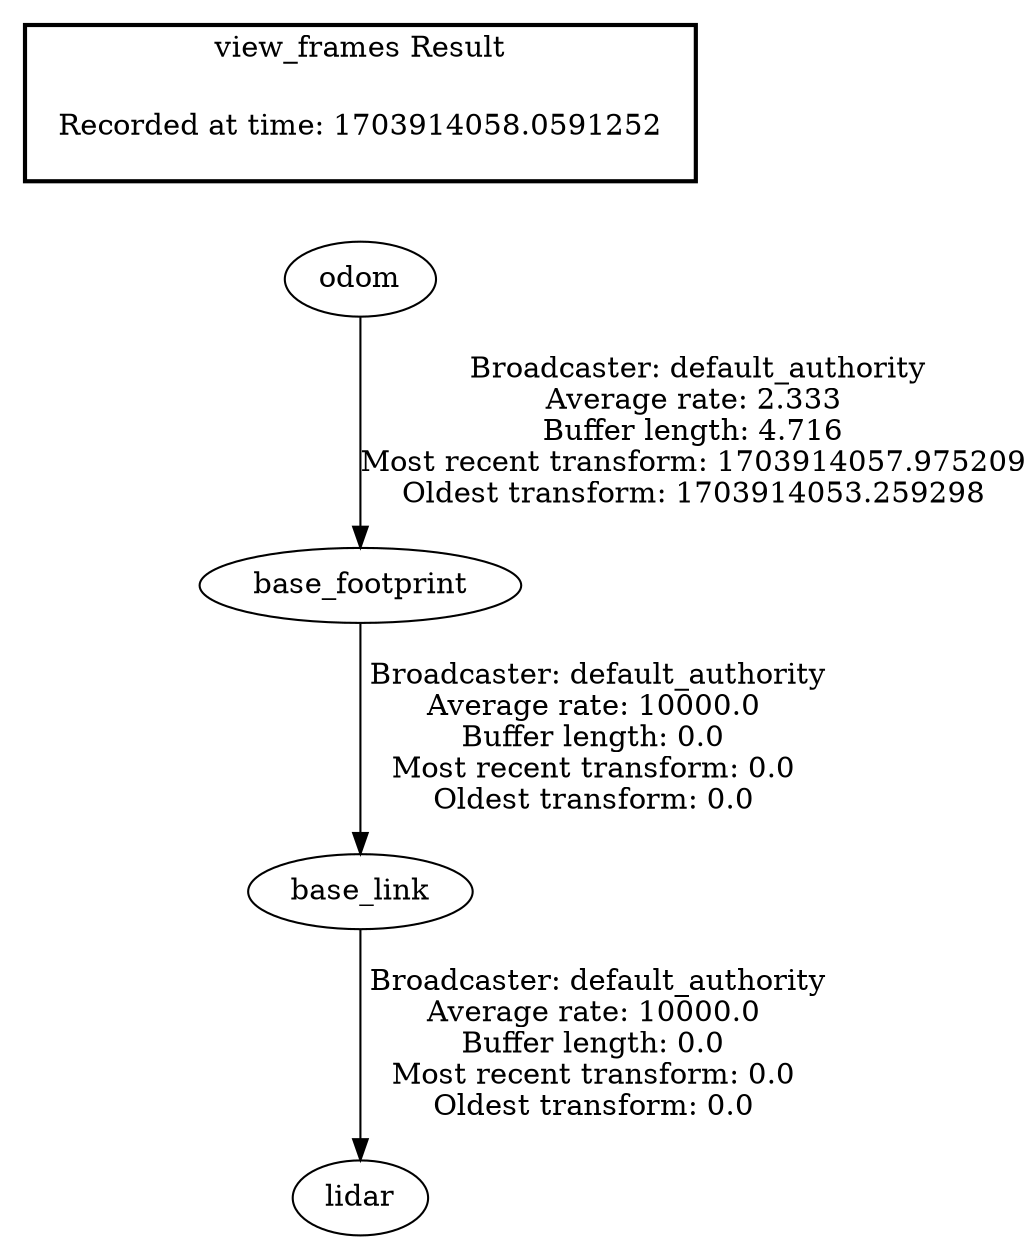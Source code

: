 digraph G {
"base_link" -> "lidar"[label=" Broadcaster: default_authority\nAverage rate: 10000.0\nBuffer length: 0.0\nMost recent transform: 0.0\nOldest transform: 0.0\n"];
"base_footprint" -> "base_link"[label=" Broadcaster: default_authority\nAverage rate: 10000.0\nBuffer length: 0.0\nMost recent transform: 0.0\nOldest transform: 0.0\n"];
"odom" -> "base_footprint"[label=" Broadcaster: default_authority\nAverage rate: 2.333\nBuffer length: 4.716\nMost recent transform: 1703914057.975209\nOldest transform: 1703914053.259298\n"];
edge [style=invis];
 subgraph cluster_legend { style=bold; color=black; label ="view_frames Result";
"Recorded at time: 1703914058.0591252"[ shape=plaintext ] ;
}->"odom";
}